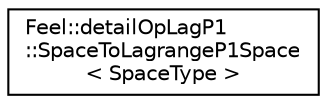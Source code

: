 digraph "Graphical Class Hierarchy"
{
 // LATEX_PDF_SIZE
  edge [fontname="Helvetica",fontsize="10",labelfontname="Helvetica",labelfontsize="10"];
  node [fontname="Helvetica",fontsize="10",shape=record];
  rankdir="LR";
  Node0 [label="Feel::detailOpLagP1\l::SpaceToLagrangeP1Space\l\< SpaceType \>",height=0.2,width=0.4,color="black", fillcolor="white", style="filled",URL="$structFeel_1_1detailOpLagP1_1_1SpaceToLagrangeP1Space.html",tooltip=" "];
}
